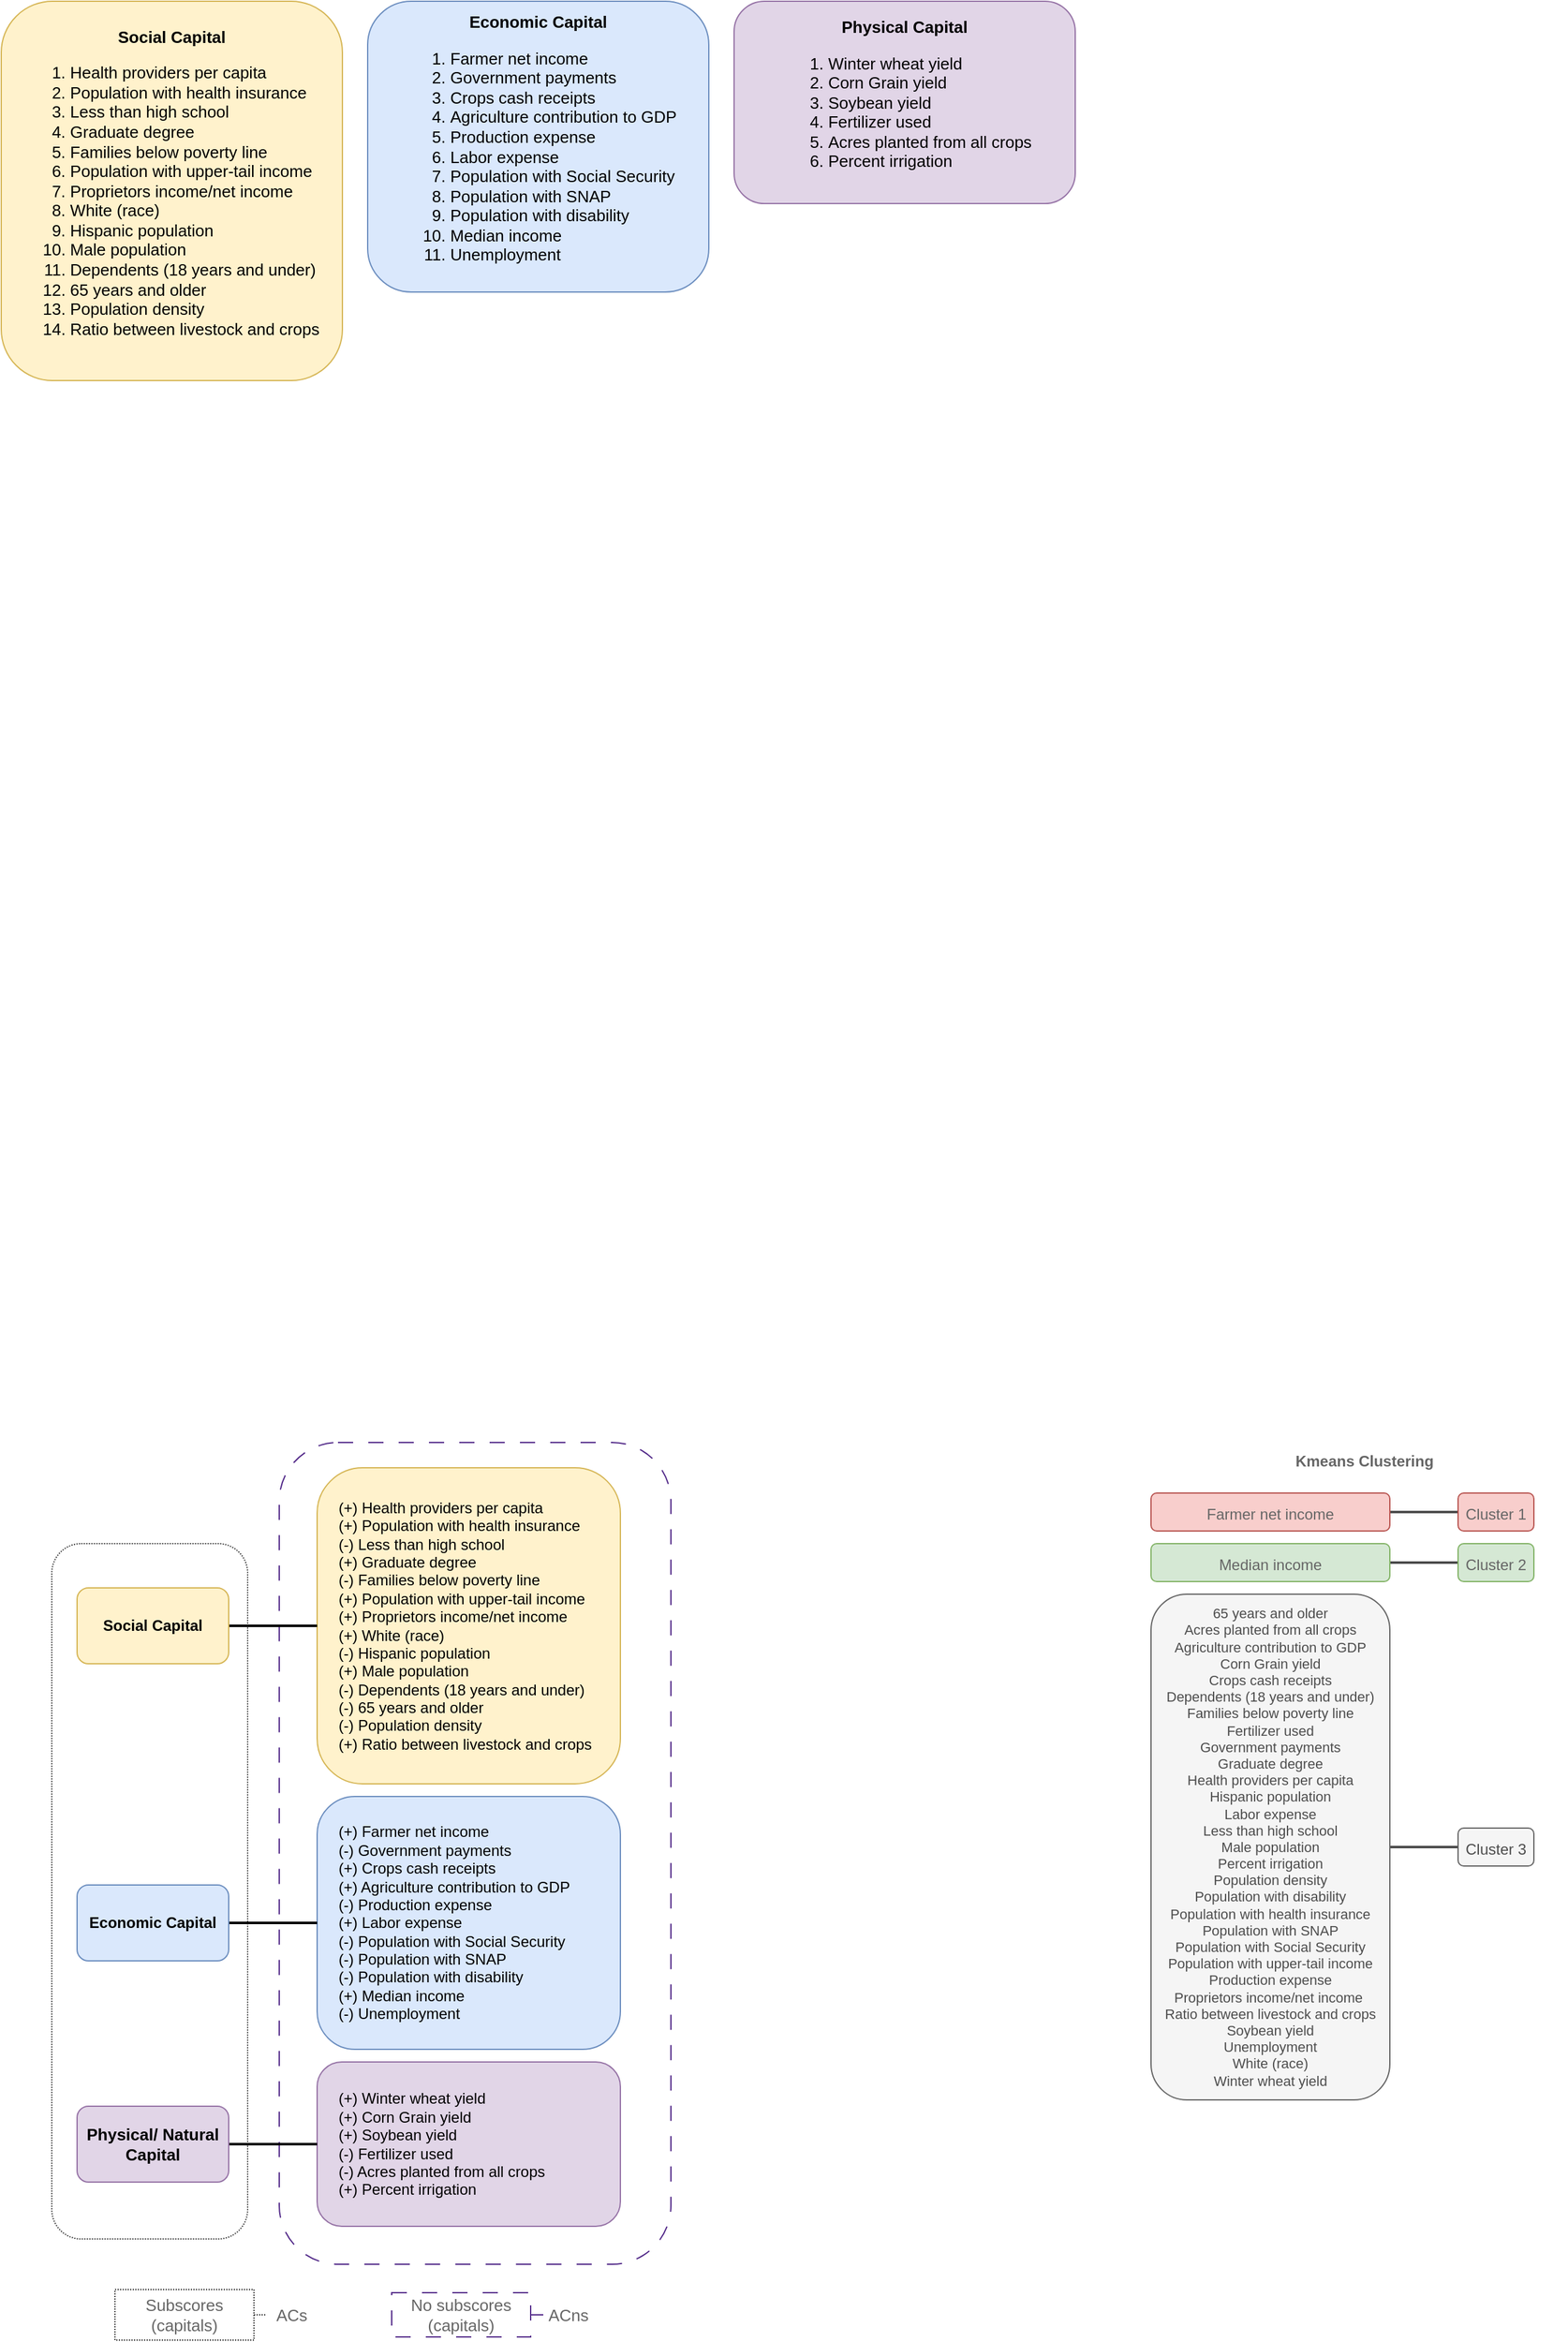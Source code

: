 <mxfile version="21.2.2" type="github">
  <diagram name="Page-1" id="_zbrBUCUruDryijLgmsr">
    <mxGraphModel dx="1468" dy="2054" grid="1" gridSize="10" guides="1" tooltips="1" connect="1" arrows="1" fold="1" page="1" pageScale="1" pageWidth="850" pageHeight="1100" math="0" shadow="0">
      <root>
        <mxCell id="0" />
        <mxCell id="1" parent="0" />
        <mxCell id="dptRVDpqFGGdvCAzj5YB-2" value="&lt;b style=&quot;font-size: 13px;&quot;&gt;Social Capital&lt;br style=&quot;font-size: 13px;&quot;&gt;&lt;/b&gt;&lt;ol style=&quot;font-size: 13px;&quot;&gt;&lt;li style=&quot;text-align: left; font-size: 13px;&quot;&gt;Health providers per capita&lt;/li&gt;&lt;li style=&quot;text-align: left; font-size: 13px;&quot;&gt;Population with health insurance&lt;/li&gt;&lt;li style=&quot;text-align: left; font-size: 13px;&quot;&gt;Less than high school&lt;/li&gt;&lt;li style=&quot;text-align: left; font-size: 13px;&quot;&gt;Graduate degree&lt;/li&gt;&lt;li style=&quot;text-align: left; font-size: 13px;&quot;&gt;Families below poverty line&lt;/li&gt;&lt;li style=&quot;text-align: left; font-size: 13px;&quot;&gt;Population with upper-tail income&lt;/li&gt;&lt;li style=&quot;border-color: var(--border-color); text-align: left; font-size: 13px;&quot;&gt;Proprietors income/net income&amp;nbsp;&lt;/li&gt;&lt;li style=&quot;text-align: left; font-size: 13px;&quot;&gt;White (race)&lt;/li&gt;&lt;li style=&quot;text-align: left; font-size: 13px;&quot;&gt;Hispanic population&lt;/li&gt;&lt;li style=&quot;text-align: left; font-size: 13px;&quot;&gt;Male population&lt;/li&gt;&lt;li style=&quot;text-align: left; font-size: 13px;&quot;&gt;Dependents (18 years and under)&lt;/li&gt;&lt;li style=&quot;text-align: left; font-size: 13px;&quot;&gt;65 years and older&lt;/li&gt;&lt;li style=&quot;text-align: left; font-size: 13px;&quot;&gt;Population density&lt;/li&gt;&lt;li style=&quot;text-align: left; font-size: 13px;&quot;&gt;Ratio between livestock and crops&amp;nbsp;&lt;/li&gt;&lt;/ol&gt;" style="whiteSpace=wrap;html=1;rounded=1;fillColor=#fff2cc;strokeColor=#d6b656;fontSize=13;verticalAlign=middle;" parent="1" vertex="1">
          <mxGeometry x="30" y="-1010" width="270" height="300" as="geometry" />
        </mxCell>
        <mxCell id="dptRVDpqFGGdvCAzj5YB-25" value="" style="rounded=1;whiteSpace=wrap;html=1;fontSize=13;labelBorderColor=default;labelBackgroundColor=none;gradientColor=default;fillColor=none;dashed=1;dashPattern=12 12;strokeColor=#512888;" parent="1" vertex="1">
          <mxGeometry x="250" y="130" width="310" height="650" as="geometry" />
        </mxCell>
        <mxCell id="dptRVDpqFGGdvCAzj5YB-3" value="&lt;div style=&quot;&quot;&gt;&lt;span style=&quot;background-color: initial;&quot;&gt;(+) Health providers per capita&lt;/span&gt;&lt;/div&gt;&lt;span style=&quot;background-color: initial;&quot;&gt;&lt;div style=&quot;&quot;&gt;&lt;span style=&quot;background-color: initial;&quot;&gt;(+) Population with health insurance&lt;/span&gt;&lt;/div&gt;&lt;/span&gt;&lt;span style=&quot;background-color: initial;&quot;&gt;&lt;div style=&quot;&quot;&gt;&lt;span style=&quot;background-color: initial;&quot;&gt;(-) Less than high school&lt;/span&gt;&lt;/div&gt;&lt;/span&gt;&lt;span style=&quot;background-color: initial;&quot;&gt;&lt;div style=&quot;&quot;&gt;&lt;span style=&quot;background-color: initial;&quot;&gt;(+) Graduate degree&lt;/span&gt;&lt;/div&gt;&lt;/span&gt;&lt;span style=&quot;background-color: initial;&quot;&gt;&lt;div style=&quot;&quot;&gt;&lt;span style=&quot;background-color: initial;&quot;&gt;(-) Families below poverty line&lt;/span&gt;&lt;/div&gt;&lt;/span&gt;&lt;span style=&quot;background-color: initial;&quot;&gt;&lt;div style=&quot;&quot;&gt;&lt;span style=&quot;background-color: initial;&quot;&gt;(+) Population with upper-tail income&lt;/span&gt;&lt;/div&gt;&lt;div style=&quot;&quot;&gt;(+) Proprietors income/net income&lt;span style=&quot;background-color: initial;&quot;&gt;&lt;br&gt;&lt;/span&gt;&lt;/div&gt;&lt;/span&gt;&lt;span style=&quot;background-color: initial;&quot;&gt;&lt;div style=&quot;&quot;&gt;&lt;span style=&quot;background-color: initial;&quot;&gt;(+) White (race)&lt;/span&gt;&lt;/div&gt;&lt;/span&gt;&lt;span style=&quot;background-color: initial;&quot;&gt;&lt;div style=&quot;&quot;&gt;&lt;span style=&quot;background-color: initial;&quot;&gt;(-) Hispanic population&lt;/span&gt;&lt;/div&gt;&lt;/span&gt;&lt;span style=&quot;background-color: initial;&quot;&gt;&lt;div style=&quot;&quot;&gt;&lt;span style=&quot;background-color: initial;&quot;&gt;(+) Male population&lt;/span&gt;&lt;/div&gt;&lt;/span&gt;&lt;span style=&quot;background-color: initial;&quot;&gt;&lt;div style=&quot;&quot;&gt;&lt;span style=&quot;background-color: initial;&quot;&gt;(-) Dependents (18 years and under)&lt;/span&gt;&lt;/div&gt;&lt;/span&gt;&lt;span style=&quot;background-color: initial;&quot;&gt;&lt;div style=&quot;&quot;&gt;&lt;span style=&quot;background-color: initial;&quot;&gt;(-) 65 years and older&lt;/span&gt;&lt;/div&gt;&lt;/span&gt;&lt;span style=&quot;background-color: initial;&quot;&gt;&lt;div style=&quot;&quot;&gt;&lt;span style=&quot;background-color: initial;&quot;&gt;(-) Population density&lt;/span&gt;&lt;/div&gt;&lt;/span&gt;&lt;span style=&quot;background-color: initial;&quot;&gt;&lt;div style=&quot;&quot;&gt;&lt;span style=&quot;background-color: initial;&quot;&gt;(+) Ratio between livestock and crops&amp;nbsp;&lt;/span&gt;&lt;/div&gt;&lt;/span&gt;" style="whiteSpace=wrap;html=1;rounded=1;fillColor=#fff2cc;strokeColor=#d6b656;align=left;spacingLeft=15;" parent="1" vertex="1">
          <mxGeometry x="280" y="150" width="240" height="250" as="geometry" />
        </mxCell>
        <mxCell id="dptRVDpqFGGdvCAzj5YB-4" value="&lt;b style=&quot;font-size: 13px;&quot;&gt;Economic Capital&lt;/b&gt;&lt;br style=&quot;font-size: 13px;&quot;&gt;&lt;ol style=&quot;font-size: 13px;&quot;&gt;&lt;li style=&quot;text-align: left; font-size: 13px;&quot;&gt;Farmer net income&lt;/li&gt;&lt;li style=&quot;text-align: left; font-size: 13px;&quot;&gt;&lt;span style=&quot;background-color: initial; font-size: 13px;&quot;&gt;Government payments&lt;/span&gt;&lt;/li&gt;&lt;li style=&quot;text-align: left; font-size: 13px;&quot;&gt;&lt;span style=&quot;background-color: initial; font-size: 13px;&quot;&gt;Crops cash receipts&lt;/span&gt;&lt;/li&gt;&lt;li style=&quot;text-align: left; font-size: 13px;&quot;&gt;&lt;span style=&quot;background-color: initial; font-size: 13px;&quot;&gt;Agriculture contribution to GDP&lt;/span&gt;&lt;/li&gt;&lt;li style=&quot;text-align: left; font-size: 13px;&quot;&gt;&lt;span style=&quot;background-color: initial; font-size: 13px;&quot;&gt;Production expense&lt;/span&gt;&lt;/li&gt;&lt;li style=&quot;text-align: left; font-size: 13px;&quot;&gt;&lt;span style=&quot;background-color: initial; font-size: 13px;&quot;&gt;Labor expense&lt;/span&gt;&lt;/li&gt;&lt;li style=&quot;text-align: left; font-size: 13px;&quot;&gt;&lt;span style=&quot;background-color: initial; font-size: 13px;&quot;&gt;Population with Social Security&lt;/span&gt;&lt;/li&gt;&lt;li style=&quot;text-align: left; font-size: 13px;&quot;&gt;&lt;span style=&quot;background-color: initial; font-size: 13px;&quot;&gt;Population with SNAP&lt;/span&gt;&lt;/li&gt;&lt;li style=&quot;text-align: left; font-size: 13px;&quot;&gt;&lt;span style=&quot;background-color: initial; font-size: 13px;&quot;&gt;Population with disability&lt;/span&gt;&lt;/li&gt;&lt;li style=&quot;text-align: left; font-size: 13px;&quot;&gt;&lt;span style=&quot;background-color: initial; font-size: 13px;&quot;&gt;Median income&lt;/span&gt;&lt;br style=&quot;font-size: 13px;&quot;&gt;&lt;/li&gt;&lt;li style=&quot;text-align: left; font-size: 13px;&quot;&gt;Unemployment&lt;/li&gt;&lt;/ol&gt;" style="whiteSpace=wrap;html=1;rounded=1;fillColor=#dae8fc;strokeColor=#6c8ebf;fontSize=13;verticalAlign=middle;" parent="1" vertex="1">
          <mxGeometry x="320" y="-1010" width="270" height="230" as="geometry" />
        </mxCell>
        <mxCell id="dptRVDpqFGGdvCAzj5YB-5" value="&lt;div style=&quot;&quot;&gt;&lt;span style=&quot;background-color: initial;&quot;&gt;(+) Farmer net income&lt;/span&gt;&lt;/div&gt;&lt;span style=&quot;background-color: initial;&quot;&gt;&lt;div style=&quot;&quot;&gt;&lt;span style=&quot;background-color: initial;&quot;&gt;(-) Government payments&lt;/span&gt;&lt;/div&gt;&lt;/span&gt;&lt;span style=&quot;background-color: initial;&quot;&gt;&lt;div style=&quot;&quot;&gt;&lt;span style=&quot;background-color: initial;&quot;&gt;(+) Crops cash receipts&lt;/span&gt;&lt;/div&gt;&lt;/span&gt;&lt;span style=&quot;background-color: initial;&quot;&gt;&lt;div style=&quot;&quot;&gt;&lt;span style=&quot;background-color: initial;&quot;&gt;(+) Agriculture contribution to GDP&lt;/span&gt;&lt;/div&gt;&lt;/span&gt;&lt;span style=&quot;background-color: initial;&quot;&gt;&lt;div style=&quot;&quot;&gt;&lt;span style=&quot;background-color: initial;&quot;&gt;(-) Production expense&lt;/span&gt;&lt;/div&gt;&lt;/span&gt;&lt;span style=&quot;background-color: initial;&quot;&gt;&lt;div style=&quot;&quot;&gt;&lt;span style=&quot;background-color: initial;&quot;&gt;(+) Labor expense&lt;/span&gt;&lt;/div&gt;&lt;/span&gt;&lt;span style=&quot;background-color: initial;&quot;&gt;&lt;div style=&quot;&quot;&gt;&lt;span style=&quot;background-color: initial;&quot;&gt;(-) Population with Social Security&lt;/span&gt;&lt;/div&gt;&lt;/span&gt;&lt;span style=&quot;background-color: initial;&quot;&gt;&lt;div style=&quot;&quot;&gt;&lt;span style=&quot;background-color: initial;&quot;&gt;(-) Population with SNAP&lt;/span&gt;&lt;/div&gt;&lt;/span&gt;&lt;span style=&quot;background-color: initial;&quot;&gt;&lt;div style=&quot;&quot;&gt;&lt;span style=&quot;background-color: initial;&quot;&gt;(-) Population with disability&lt;/span&gt;&lt;/div&gt;&lt;/span&gt;&lt;span style=&quot;background-color: initial;&quot;&gt;&lt;div style=&quot;&quot;&gt;&lt;span style=&quot;background-color: initial;&quot;&gt;(+) Median income&lt;/span&gt;&lt;/div&gt;&lt;/span&gt;&lt;span style=&quot;background-color: initial;&quot;&gt;&lt;div style=&quot;&quot;&gt;&lt;span style=&quot;background-color: initial;&quot;&gt;(-) Unemployment&lt;/span&gt;&lt;/div&gt;&lt;/span&gt;" style="whiteSpace=wrap;html=1;rounded=1;fillColor=#dae8fc;strokeColor=#6c8ebf;align=left;spacingLeft=15;" parent="1" vertex="1">
          <mxGeometry x="280" y="410" width="240" height="200" as="geometry" />
        </mxCell>
        <mxCell id="dptRVDpqFGGdvCAzj5YB-6" value="&lt;b style=&quot;font-size: 13px;&quot;&gt;Physical Capital&lt;/b&gt;&lt;br style=&quot;font-size: 13px;&quot;&gt;&lt;ol style=&quot;font-size: 13px;&quot;&gt;&lt;li style=&quot;text-align: left; font-size: 13px;&quot;&gt;Winter wheat yield&lt;/li&gt;&lt;li style=&quot;text-align: left; font-size: 13px;&quot;&gt;Corn Grain yield&lt;/li&gt;&lt;li style=&quot;text-align: left; font-size: 13px;&quot;&gt;Soybean yield&lt;/li&gt;&lt;li style=&quot;text-align: left; font-size: 13px;&quot;&gt;Fertilizer used&lt;/li&gt;&lt;li style=&quot;text-align: left; font-size: 13px;&quot;&gt;Acres planted from all crops&lt;/li&gt;&lt;li style=&quot;text-align: left; font-size: 13px;&quot;&gt;Percent irrigation&lt;/li&gt;&lt;/ol&gt;" style="whiteSpace=wrap;html=1;rounded=1;fillColor=#e1d5e7;strokeColor=#9673a6;fontSize=13;verticalAlign=middle;" parent="1" vertex="1">
          <mxGeometry x="610" y="-1010" width="270" height="160" as="geometry" />
        </mxCell>
        <mxCell id="dptRVDpqFGGdvCAzj5YB-28" value="" style="rounded=1;whiteSpace=wrap;html=1;dashed=1;dashPattern=1 1;labelBackgroundColor=none;labelBorderColor=default;strokeColor=#424242;fontSize=13;fillColor=none;gradientColor=default;" parent="1" vertex="1">
          <mxGeometry x="70" y="210" width="155" height="550" as="geometry" />
        </mxCell>
        <mxCell id="dptRVDpqFGGdvCAzj5YB-9" value="&lt;div style=&quot;&quot;&gt;&lt;span style=&quot;background-color: initial;&quot;&gt;(+) Winter wheat yield&lt;/span&gt;&lt;/div&gt;&lt;span style=&quot;background-color: initial;&quot;&gt;&lt;div style=&quot;&quot;&gt;&lt;span style=&quot;background-color: initial;&quot;&gt;(+) Corn Grain yield&lt;/span&gt;&lt;/div&gt;&lt;/span&gt;&lt;span style=&quot;background-color: initial;&quot;&gt;&lt;div style=&quot;&quot;&gt;&lt;span style=&quot;background-color: initial;&quot;&gt;(+) Soybean yield&lt;/span&gt;&lt;/div&gt;&lt;/span&gt;&lt;span style=&quot;background-color: initial;&quot;&gt;&lt;div style=&quot;&quot;&gt;&lt;span style=&quot;background-color: initial;&quot;&gt;(-) Fertilizer used&lt;/span&gt;&lt;/div&gt;&lt;/span&gt;&lt;span style=&quot;background-color: initial;&quot;&gt;&lt;div style=&quot;&quot;&gt;&lt;span style=&quot;background-color: initial;&quot;&gt;(-) Acres planted from all crops&lt;/span&gt;&lt;/div&gt;&lt;/span&gt;&lt;span style=&quot;background-color: initial;&quot;&gt;&lt;div style=&quot;&quot;&gt;&lt;span style=&quot;background-color: initial;&quot;&gt;(+) Percent irrigation&lt;/span&gt;&lt;/div&gt;&lt;/span&gt;" style="html=1;rounded=1;fillColor=#e1d5e7;strokeColor=#9673a6;align=left;horizontal=1;whiteSpace=wrap;spacingLeft=15;" parent="1" vertex="1">
          <mxGeometry x="280" y="620" width="240" height="130" as="geometry" />
        </mxCell>
        <mxCell id="dptRVDpqFGGdvCAzj5YB-21" style="edgeStyle=orthogonalEdgeStyle;rounded=0;orthogonalLoop=1;jettySize=auto;html=1;exitX=1;exitY=0.5;exitDx=0;exitDy=0;entryX=0;entryY=0.5;entryDx=0;entryDy=0;strokeWidth=2;fontSize=13;endArrow=none;endFill=0;" parent="1" source="dptRVDpqFGGdvCAzj5YB-14" target="dptRVDpqFGGdvCAzj5YB-3" edge="1">
          <mxGeometry relative="1" as="geometry" />
        </mxCell>
        <mxCell id="dptRVDpqFGGdvCAzj5YB-14" value="&lt;b&gt;Social Capital&lt;/b&gt;" style="whiteSpace=wrap;html=1;fillColor=#fff2cc;strokeColor=#d6b656;rounded=1;" parent="1" vertex="1">
          <mxGeometry x="90" y="245" width="120" height="60" as="geometry" />
        </mxCell>
        <mxCell id="dptRVDpqFGGdvCAzj5YB-18" style="edgeStyle=orthogonalEdgeStyle;rounded=0;orthogonalLoop=1;jettySize=auto;html=1;exitX=1;exitY=0.5;exitDx=0;exitDy=0;entryX=0;entryY=0.5;entryDx=0;entryDy=0;fontSize=13;strokeWidth=2;endArrow=none;endFill=0;" parent="1" source="dptRVDpqFGGdvCAzj5YB-16" target="dptRVDpqFGGdvCAzj5YB-5" edge="1">
          <mxGeometry relative="1" as="geometry" />
        </mxCell>
        <mxCell id="dptRVDpqFGGdvCAzj5YB-16" value="&lt;b&gt;Economic Capital&lt;/b&gt;" style="whiteSpace=wrap;html=1;fillColor=#dae8fc;strokeColor=#6c8ebf;rounded=1;" parent="1" vertex="1">
          <mxGeometry x="90" y="480" width="120" height="60" as="geometry" />
        </mxCell>
        <mxCell id="dptRVDpqFGGdvCAzj5YB-24" style="edgeStyle=orthogonalEdgeStyle;rounded=0;orthogonalLoop=1;jettySize=auto;html=1;exitX=1;exitY=0.5;exitDx=0;exitDy=0;entryX=0;entryY=0.5;entryDx=0;entryDy=0;strokeWidth=2;fontSize=13;endArrow=none;endFill=0;" parent="1" source="dptRVDpqFGGdvCAzj5YB-20" target="dptRVDpqFGGdvCAzj5YB-9" edge="1">
          <mxGeometry relative="1" as="geometry" />
        </mxCell>
        <mxCell id="dptRVDpqFGGdvCAzj5YB-20" value="&lt;b&gt;Physical/ Natural Capital&lt;/b&gt;" style="whiteSpace=wrap;html=1;fillColor=#e1d5e7;strokeColor=#9673a6;rounded=1;fontSize=13;" parent="1" vertex="1">
          <mxGeometry x="90" y="655" width="120" height="60" as="geometry" />
        </mxCell>
        <mxCell id="dptRVDpqFGGdvCAzj5YB-40" style="edgeStyle=orthogonalEdgeStyle;rounded=0;orthogonalLoop=1;jettySize=auto;html=1;exitX=1;exitY=0.5;exitDx=0;exitDy=0;entryX=0;entryY=0.5;entryDx=0;entryDy=0;dashed=1;dashPattern=12 12;strokeColor=#512888;strokeWidth=1;fontSize=13;fontColor=#666666;endArrow=none;endFill=0;" parent="1" source="dptRVDpqFGGdvCAzj5YB-27" target="dptRVDpqFGGdvCAzj5YB-39" edge="1">
          <mxGeometry relative="1" as="geometry" />
        </mxCell>
        <mxCell id="dptRVDpqFGGdvCAzj5YB-27" value="No subscores (capitals)" style="text;html=1;strokeColor=#512888;fillColor=none;align=center;verticalAlign=middle;whiteSpace=wrap;rounded=0;fontSize=13;fontColor=#666666;dashed=1;dashPattern=12 12;" parent="1" vertex="1">
          <mxGeometry x="339" y="802.5" width="110" height="35" as="geometry" />
        </mxCell>
        <mxCell id="dptRVDpqFGGdvCAzj5YB-29" style="edgeStyle=orthogonalEdgeStyle;rounded=0;orthogonalLoop=1;jettySize=auto;html=1;exitX=0.5;exitY=1;exitDx=0;exitDy=0;dashed=1;dashPattern=12 12;strokeColor=#512888;strokeWidth=1;fontSize=13;endArrow=none;endFill=0;" parent="1" source="dptRVDpqFGGdvCAzj5YB-28" target="dptRVDpqFGGdvCAzj5YB-28" edge="1">
          <mxGeometry relative="1" as="geometry" />
        </mxCell>
        <mxCell id="dptRVDpqFGGdvCAzj5YB-37" style="edgeStyle=orthogonalEdgeStyle;rounded=0;orthogonalLoop=1;jettySize=auto;html=1;exitX=1;exitY=0.5;exitDx=0;exitDy=0;entryX=0;entryY=0.5;entryDx=0;entryDy=0;dashed=1;dashPattern=1 1;strokeColor=#424242;strokeWidth=1;fontSize=13;fontColor=#666666;endArrow=none;endFill=0;" parent="1" source="dptRVDpqFGGdvCAzj5YB-31" target="dptRVDpqFGGdvCAzj5YB-36" edge="1">
          <mxGeometry relative="1" as="geometry" />
        </mxCell>
        <mxCell id="dptRVDpqFGGdvCAzj5YB-31" value="Subscores (capitals)" style="text;html=1;strokeColor=#424242;fillColor=none;align=center;verticalAlign=middle;whiteSpace=wrap;rounded=0;fontSize=13;fontColor=#666666;dashed=1;dashPattern=1 1;" parent="1" vertex="1">
          <mxGeometry x="120" y="800" width="110" height="40" as="geometry" />
        </mxCell>
        <mxCell id="dptRVDpqFGGdvCAzj5YB-36" value="ACs" style="text;html=1;strokeColor=none;fillColor=none;align=center;verticalAlign=middle;whiteSpace=wrap;rounded=0;fontSize=13;fontColor=#666666;" parent="1" vertex="1">
          <mxGeometry x="240" y="805" width="40" height="30" as="geometry" />
        </mxCell>
        <mxCell id="dptRVDpqFGGdvCAzj5YB-39" value="ACns" style="text;html=1;strokeColor=none;fillColor=none;align=center;verticalAlign=middle;whiteSpace=wrap;rounded=0;fontSize=13;fontColor=#666666;" parent="1" vertex="1">
          <mxGeometry x="459" y="805" width="40" height="30" as="geometry" />
        </mxCell>
        <mxCell id="Muj6duBMKOrzMUAp63_f-127" value="&lt;b&gt;Kmeans Clustering&lt;/b&gt;" style="text;html=1;strokeColor=none;fillColor=none;align=center;verticalAlign=middle;whiteSpace=wrap;rounded=0;fontColor=#666666;" vertex="1" parent="1">
          <mxGeometry x="949" y="130" width="320" height="30" as="geometry" />
        </mxCell>
        <mxCell id="Muj6duBMKOrzMUAp63_f-142" style="edgeStyle=orthogonalEdgeStyle;rounded=0;orthogonalLoop=1;jettySize=auto;html=1;exitX=1;exitY=0.5;exitDx=0;exitDy=0;entryX=0;entryY=0.5;entryDx=0;entryDy=0;endArrow=none;endFill=0;strokeWidth=2;fontColor=#333333;strokeColor=#4D4D4D;" edge="1" parent="1" source="Muj6duBMKOrzMUAp63_f-129" target="Muj6duBMKOrzMUAp63_f-133">
          <mxGeometry relative="1" as="geometry" />
        </mxCell>
        <mxCell id="Muj6duBMKOrzMUAp63_f-129" value="&lt;p style=&quot;margin: 0in; font-family: Calibri, sans-serif;&quot; align=&quot;center&quot; class=&quot;MsoNormal&quot;&gt;&lt;font style=&quot;font-size: 12px;&quot;&gt;Farmer net income&lt;/font&gt;&lt;span style=&quot;font-size: 12pt;&quot;&gt;&lt;/span&gt;&lt;/p&gt;" style="whiteSpace=wrap;html=1;fillColor=#f8cecc;strokeColor=#b85450;rounded=1;fontColor=#666666;" vertex="1" parent="1">
          <mxGeometry x="940" y="170" width="189" height="30" as="geometry" />
        </mxCell>
        <mxCell id="Muj6duBMKOrzMUAp63_f-143" style="edgeStyle=orthogonalEdgeStyle;rounded=0;orthogonalLoop=1;jettySize=auto;html=1;exitX=1;exitY=0.5;exitDx=0;exitDy=0;entryX=0;entryY=0.5;entryDx=0;entryDy=0;endArrow=none;endFill=0;strokeWidth=2;fontColor=#333333;strokeColor=#4D4D4D;" edge="1" parent="1" source="Muj6duBMKOrzMUAp63_f-130" target="Muj6duBMKOrzMUAp63_f-136">
          <mxGeometry relative="1" as="geometry" />
        </mxCell>
        <mxCell id="Muj6duBMKOrzMUAp63_f-130" value="Median income&lt;span style=&quot;font-size: medium; text-align: start;&quot;&gt;&lt;/span&gt;" style="whiteSpace=wrap;html=1;fillColor=#d5e8d4;strokeColor=#82b366;rounded=1;fontColor=#666666;" vertex="1" parent="1">
          <mxGeometry x="940" y="210" width="189" height="30" as="geometry" />
        </mxCell>
        <mxCell id="Muj6duBMKOrzMUAp63_f-144" style="edgeStyle=orthogonalEdgeStyle;rounded=0;orthogonalLoop=1;jettySize=auto;html=1;exitX=1;exitY=0.5;exitDx=0;exitDy=0;entryX=0;entryY=0.5;entryDx=0;entryDy=0;endArrow=none;endFill=0;strokeWidth=2;fontColor=#333333;strokeColor=#4D4D4D;" edge="1" parent="1" source="Muj6duBMKOrzMUAp63_f-131" target="Muj6duBMKOrzMUAp63_f-137">
          <mxGeometry relative="1" as="geometry" />
        </mxCell>
        <mxCell id="Muj6duBMKOrzMUAp63_f-131" value="&lt;p style=&quot;margin: 0in; font-family: Calibri, sans-serif; font-size: 11px;&quot; align=&quot;center&quot; class=&quot;MsoNormal&quot;&gt;&lt;font style=&quot;font-size: 11px;&quot;&gt;65 years and older&lt;/font&gt;&lt;/p&gt;&lt;p style=&quot;margin: 0in; font-family: Calibri, sans-serif; font-size: 11px;&quot; align=&quot;center&quot; class=&quot;MsoNormal&quot;&gt;&lt;font style=&quot;font-size: 11px;&quot;&gt;Acres planted from all crops&lt;/font&gt;&lt;/p&gt;&lt;p style=&quot;margin: 0in; font-family: Calibri, sans-serif; font-size: 11px;&quot; align=&quot;center&quot; class=&quot;MsoNormal&quot;&gt;&lt;font style=&quot;font-size: 11px;&quot;&gt;Agriculture contribution to GDP&lt;/font&gt;&lt;/p&gt;&lt;p style=&quot;margin: 0in; font-family: Calibri, sans-serif; font-size: 11px;&quot; align=&quot;center&quot; class=&quot;MsoNormal&quot;&gt;&lt;font style=&quot;font-size: 11px;&quot;&gt;Corn Grain yield&lt;/font&gt;&lt;/p&gt;&lt;p style=&quot;margin: 0in; font-family: Calibri, sans-serif; font-size: 11px;&quot; align=&quot;center&quot; class=&quot;MsoNormal&quot;&gt;&lt;font style=&quot;font-size: 11px;&quot;&gt;Crops cash receipts&lt;/font&gt;&lt;/p&gt;&lt;p style=&quot;margin: 0in; font-family: Calibri, sans-serif; font-size: 11px;&quot; align=&quot;center&quot; class=&quot;MsoNormal&quot;&gt;&lt;font style=&quot;font-size: 11px;&quot;&gt;Dependents (18 years and under)&lt;/font&gt;&lt;/p&gt;&lt;p style=&quot;margin: 0in; font-family: Calibri, sans-serif; font-size: 11px;&quot; align=&quot;center&quot; class=&quot;MsoNormal&quot;&gt;&lt;font style=&quot;font-size: 11px;&quot;&gt;Families below poverty line&lt;/font&gt;&lt;/p&gt;&lt;p style=&quot;margin: 0in; font-family: Calibri, sans-serif; font-size: 11px;&quot; align=&quot;center&quot; class=&quot;MsoNormal&quot;&gt;&lt;font style=&quot;font-size: 11px;&quot;&gt;Fertilizer used&lt;/font&gt;&lt;/p&gt;&lt;p style=&quot;margin: 0in; font-family: Calibri, sans-serif; font-size: 11px;&quot; align=&quot;center&quot; class=&quot;MsoNormal&quot;&gt;&lt;font style=&quot;font-size: 11px;&quot;&gt;Government payments&lt;/font&gt;&lt;/p&gt;&lt;p style=&quot;margin: 0in; font-family: Calibri, sans-serif; font-size: 11px;&quot; align=&quot;center&quot; class=&quot;MsoNormal&quot;&gt;&lt;font style=&quot;font-size: 11px;&quot;&gt;Graduate degree&lt;/font&gt;&lt;/p&gt;&lt;p style=&quot;margin: 0in; font-family: Calibri, sans-serif; font-size: 11px;&quot; align=&quot;center&quot; class=&quot;MsoNormal&quot;&gt;&lt;font style=&quot;font-size: 11px;&quot;&gt;Health providers per capita&lt;/font&gt;&lt;/p&gt;&lt;p style=&quot;margin: 0in; font-family: Calibri, sans-serif; font-size: 11px;&quot; align=&quot;center&quot; class=&quot;MsoNormal&quot;&gt;&lt;font style=&quot;font-size: 11px;&quot;&gt;Hispanic population&lt;/font&gt;&lt;/p&gt;&lt;p style=&quot;margin: 0in; font-family: Calibri, sans-serif; font-size: 11px;&quot; align=&quot;center&quot; class=&quot;MsoNormal&quot;&gt;&lt;font style=&quot;font-size: 11px;&quot;&gt;Labor expense&lt;/font&gt;&lt;/p&gt;&lt;p style=&quot;margin: 0in; font-family: Calibri, sans-serif; font-size: 11px;&quot; align=&quot;center&quot; class=&quot;MsoNormal&quot;&gt;&lt;font style=&quot;font-size: 11px;&quot;&gt;Less than high school&lt;/font&gt;&lt;/p&gt;&lt;p style=&quot;margin: 0in; font-family: Calibri, sans-serif; font-size: 11px;&quot; align=&quot;center&quot; class=&quot;MsoNormal&quot;&gt;&lt;font style=&quot;font-size: 11px;&quot;&gt;Male population&lt;/font&gt;&lt;/p&gt;&lt;p style=&quot;margin: 0in; font-family: Calibri, sans-serif; font-size: 11px;&quot; align=&quot;center&quot; class=&quot;MsoNormal&quot;&gt;&lt;font style=&quot;font-size: 11px;&quot;&gt;Percent irrigation&lt;/font&gt;&lt;/p&gt;&lt;p style=&quot;margin: 0in; font-family: Calibri, sans-serif; font-size: 11px;&quot; align=&quot;center&quot; class=&quot;MsoNormal&quot;&gt;&lt;font style=&quot;font-size: 11px;&quot;&gt;Population density&lt;/font&gt;&lt;/p&gt;&lt;p style=&quot;margin: 0in; font-family: Calibri, sans-serif; font-size: 11px;&quot; align=&quot;center&quot; class=&quot;MsoNormal&quot;&gt;&lt;font style=&quot;font-size: 11px;&quot;&gt;Population with disability&lt;/font&gt;&lt;/p&gt;&lt;p style=&quot;margin: 0in; font-family: Calibri, sans-serif; font-size: 11px;&quot; align=&quot;center&quot; class=&quot;MsoNormal&quot;&gt;&lt;font style=&quot;font-size: 11px;&quot;&gt;Population with health insurance&lt;/font&gt;&lt;/p&gt;&lt;p style=&quot;margin: 0in; font-family: Calibri, sans-serif; font-size: 11px;&quot; align=&quot;center&quot; class=&quot;MsoNormal&quot;&gt;&lt;font style=&quot;font-size: 11px;&quot;&gt;Population with SNAP&lt;/font&gt;&lt;/p&gt;&lt;p style=&quot;margin: 0in; font-family: Calibri, sans-serif; font-size: 11px;&quot; align=&quot;center&quot; class=&quot;MsoNormal&quot;&gt;&lt;font style=&quot;font-size: 11px;&quot;&gt;Population with Social Security&lt;/font&gt;&lt;/p&gt;&lt;p style=&quot;margin: 0in; font-family: Calibri, sans-serif; font-size: 11px;&quot; align=&quot;center&quot; class=&quot;MsoNormal&quot;&gt;&lt;font style=&quot;font-size: 11px;&quot;&gt;Population with upper-tail income&lt;/font&gt;&lt;/p&gt;&lt;p style=&quot;margin: 0in; font-family: Calibri, sans-serif; font-size: 11px;&quot; align=&quot;center&quot; class=&quot;MsoNormal&quot;&gt;&lt;font style=&quot;font-size: 11px;&quot;&gt;Production expense&lt;/font&gt;&lt;/p&gt;&lt;p style=&quot;margin: 0in; font-family: Calibri, sans-serif; font-size: 11px;&quot; align=&quot;center&quot; class=&quot;MsoNormal&quot;&gt;&lt;font style=&quot;font-size: 11px;&quot;&gt;Proprietors income/net income&amp;nbsp;&lt;/font&gt;&lt;/p&gt;&lt;p style=&quot;margin: 0in; font-family: Calibri, sans-serif; font-size: 11px;&quot; align=&quot;center&quot; class=&quot;MsoNormal&quot;&gt;&lt;font style=&quot;font-size: 11px;&quot;&gt;Ratio between livestock and crops&lt;/font&gt;&lt;/p&gt;&lt;p style=&quot;margin: 0in; font-family: Calibri, sans-serif; font-size: 11px;&quot; align=&quot;center&quot; class=&quot;MsoNormal&quot;&gt;&lt;font style=&quot;font-size: 11px;&quot;&gt;Soybean yield&lt;/font&gt;&lt;/p&gt;&lt;p style=&quot;margin: 0in; font-family: Calibri, sans-serif; font-size: 11px;&quot; align=&quot;center&quot; class=&quot;MsoNormal&quot;&gt;&lt;font style=&quot;font-size: 11px;&quot;&gt;Unemployment&lt;/font&gt;&lt;/p&gt;&lt;p style=&quot;margin: 0in; font-family: Calibri, sans-serif; font-size: 11px;&quot; align=&quot;center&quot; class=&quot;MsoNormal&quot;&gt;&lt;font style=&quot;font-size: 11px;&quot;&gt;White (race)&lt;/font&gt;&lt;/p&gt;&lt;p style=&quot;margin: 0in; font-family: Calibri, sans-serif; font-size: 11px;&quot; align=&quot;center&quot; class=&quot;MsoNormal&quot;&gt;&lt;span style=&quot;background-color: initial;&quot;&gt;Winter wheat yield&lt;/span&gt;&lt;/p&gt;&lt;p style=&quot;margin: 0in; font-family: Calibri, sans-serif; font-size: 11px;&quot; align=&quot;center&quot; class=&quot;MsoNormal&quot;&gt;&lt;span style=&quot;font-size: 12pt;&quot;&gt;&lt;/span&gt;&lt;/p&gt;" style="whiteSpace=wrap;html=1;rounded=1;fillColor=#f5f5f5;strokeColor=#666666;fontColor=#4D4D4D;" vertex="1" parent="1">
          <mxGeometry x="940" y="250" width="189" height="400" as="geometry" />
        </mxCell>
        <mxCell id="Muj6duBMKOrzMUAp63_f-133" value="&lt;p style=&quot;margin: 0in; font-family: Calibri, sans-serif;&quot; align=&quot;center&quot; class=&quot;MsoNormal&quot;&gt;&lt;font style=&quot;font-size: 12px;&quot;&gt;Cluster 1&lt;/font&gt;&lt;span style=&quot;font-size: 12pt;&quot;&gt;&lt;/span&gt;&lt;/p&gt;" style="whiteSpace=wrap;html=1;fillColor=#f8cecc;strokeColor=#b85450;rounded=1;fontColor=#666666;" vertex="1" parent="1">
          <mxGeometry x="1183" y="170" width="60" height="30" as="geometry" />
        </mxCell>
        <mxCell id="Muj6duBMKOrzMUAp63_f-136" value="&lt;p style=&quot;margin: 0in; font-family: Calibri, sans-serif;&quot; align=&quot;center&quot; class=&quot;MsoNormal&quot;&gt;&lt;font style=&quot;font-size: 12px;&quot;&gt;Cluster 2&lt;/font&gt;&lt;span style=&quot;font-size: 12pt;&quot;&gt;&lt;/span&gt;&lt;/p&gt;" style="whiteSpace=wrap;html=1;fillColor=#d5e8d4;strokeColor=#82b366;rounded=1;fontColor=#666666;" vertex="1" parent="1">
          <mxGeometry x="1183" y="210" width="60" height="30" as="geometry" />
        </mxCell>
        <mxCell id="Muj6duBMKOrzMUAp63_f-137" value="&lt;p style=&quot;margin: 0in; font-family: Calibri, sans-serif;&quot; align=&quot;center&quot; class=&quot;MsoNormal&quot;&gt;&lt;font style=&quot;font-size: 12px;&quot;&gt;Cluster 3&lt;/font&gt;&lt;span style=&quot;font-size: 12pt;&quot;&gt;&lt;/span&gt;&lt;/p&gt;" style="whiteSpace=wrap;html=1;rounded=1;fillColor=#f5f5f5;strokeColor=#666666;fontColor=#4D4D4D;" vertex="1" parent="1">
          <mxGeometry x="1183" y="435" width="60" height="30" as="geometry" />
        </mxCell>
      </root>
    </mxGraphModel>
  </diagram>
</mxfile>
